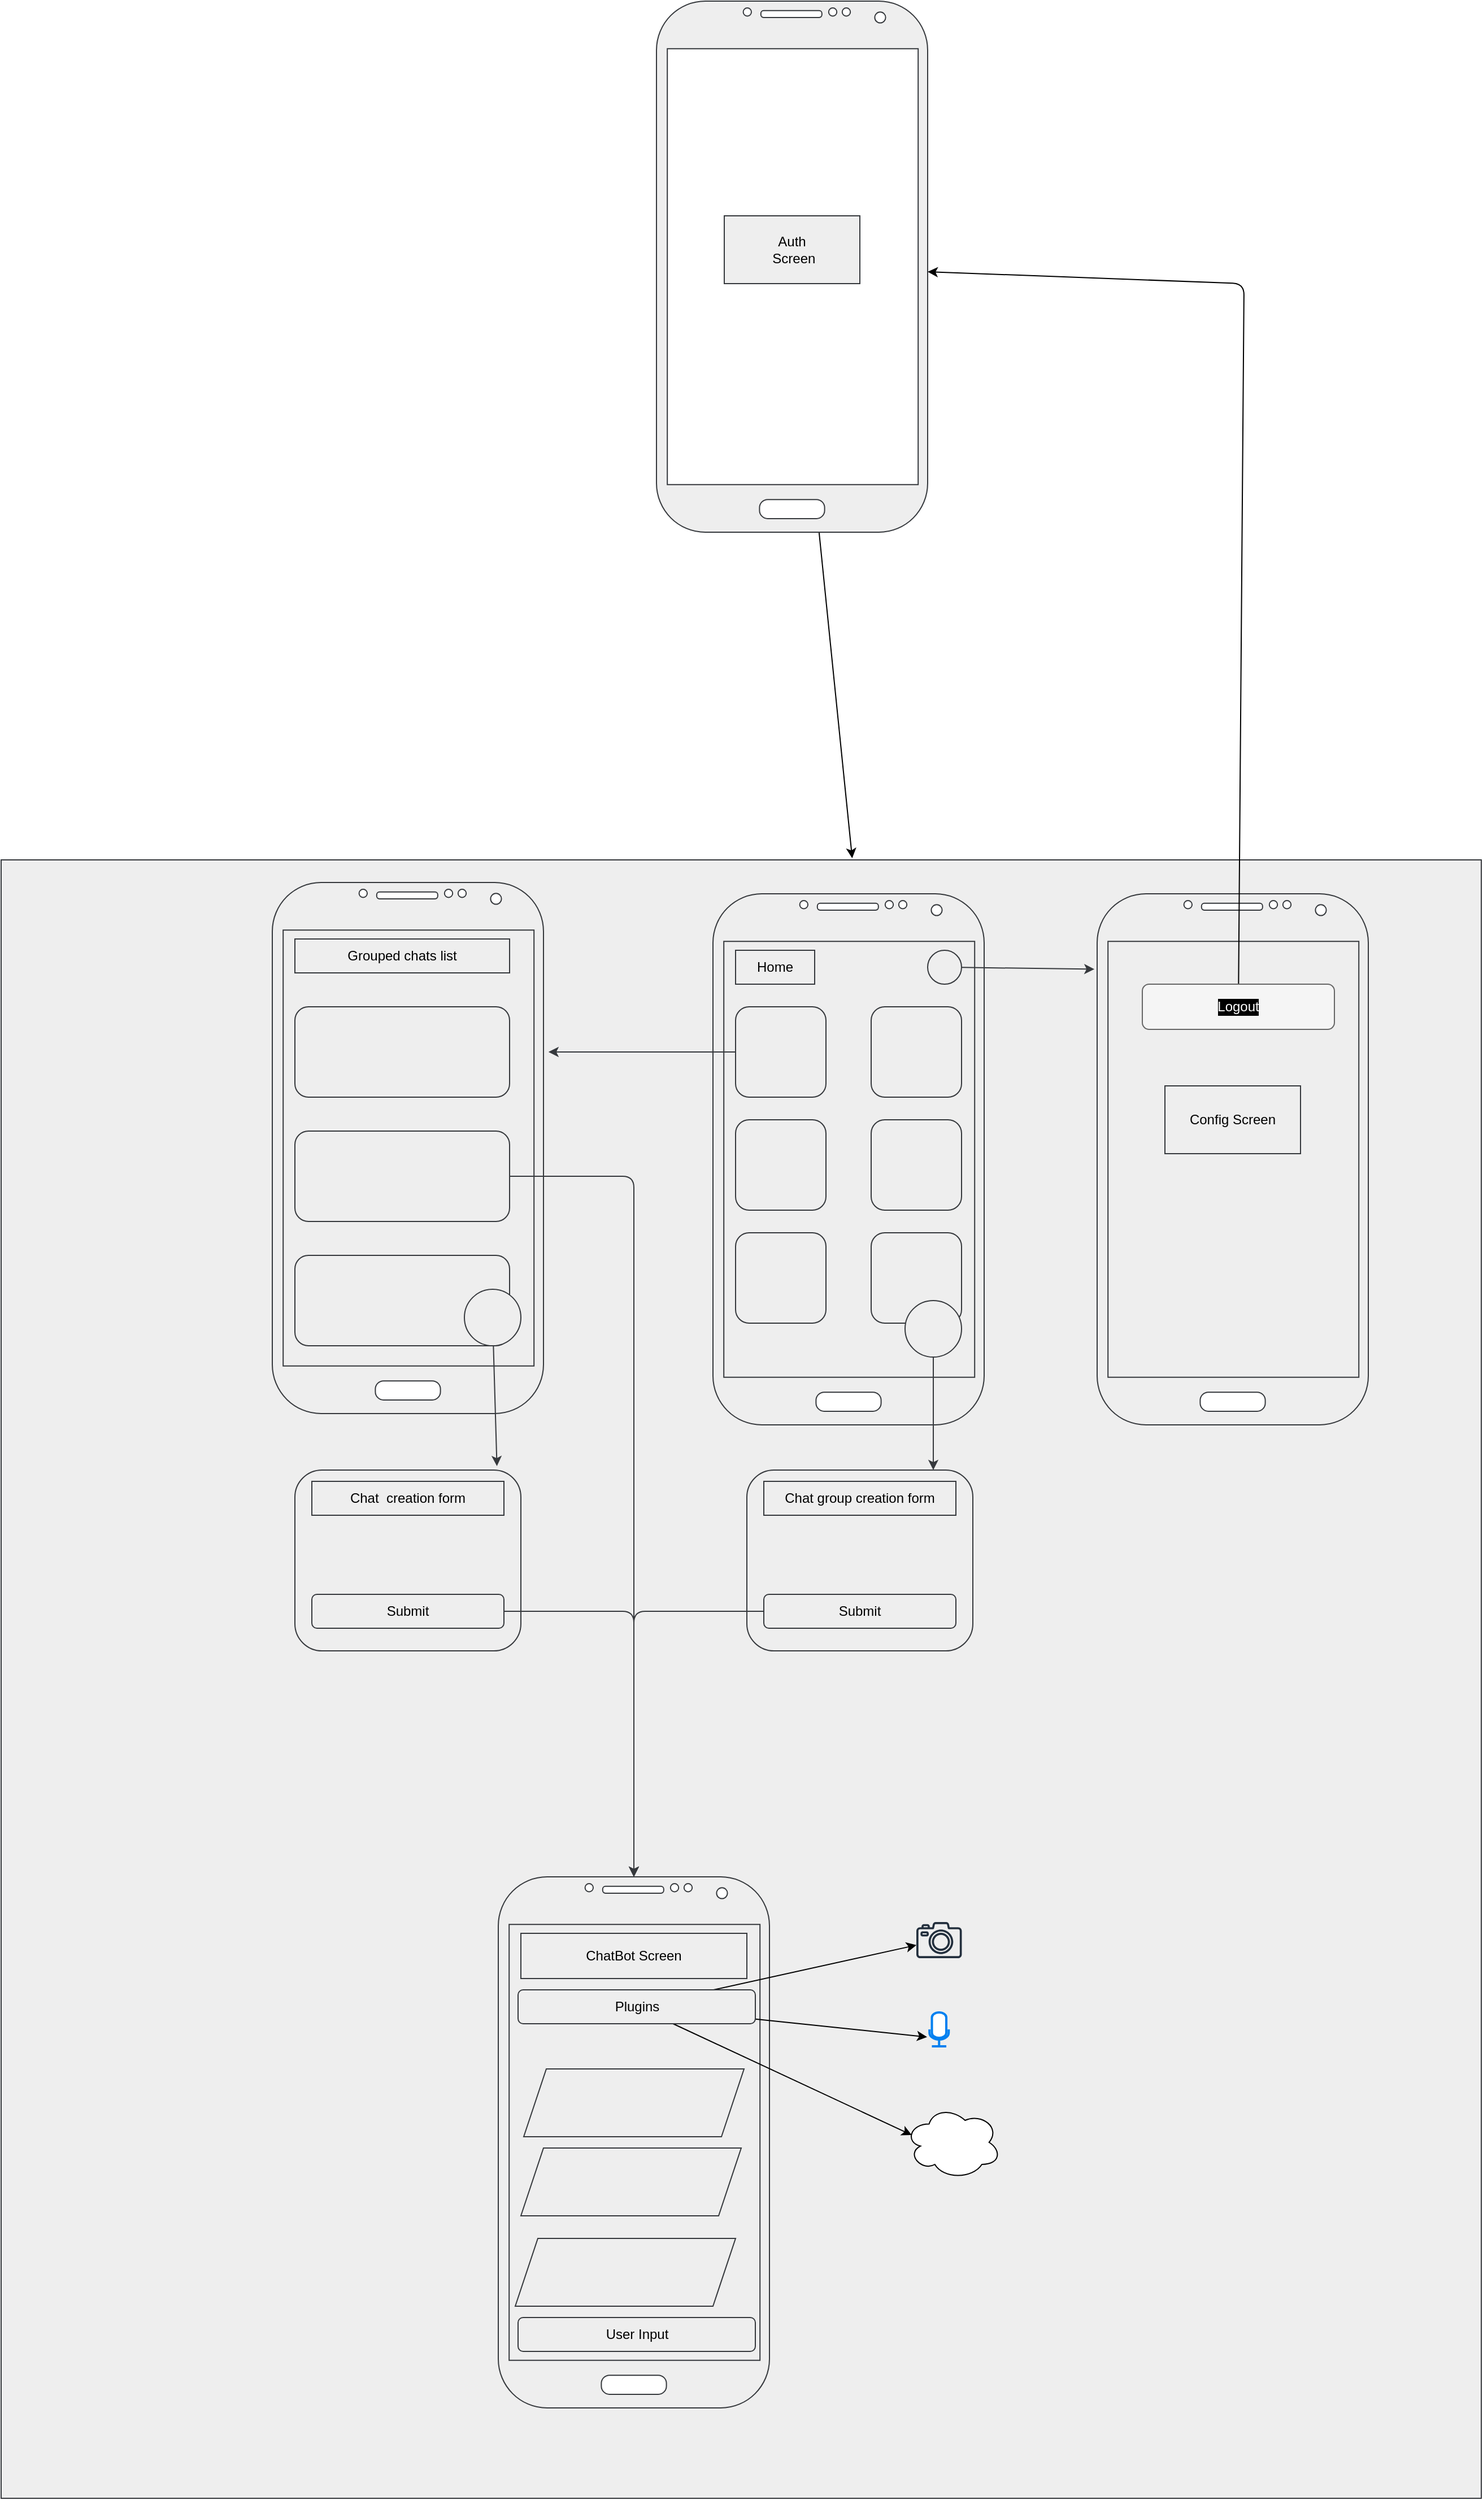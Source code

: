<mxfile>
    <diagram id="3vhoRqhPPUoY-iDbqvLI" name="Page-1">
        <mxGraphModel dx="2138" dy="2226" grid="1" gridSize="10" guides="1" tooltips="1" connect="1" arrows="1" fold="1" page="1" pageScale="1" pageWidth="850" pageHeight="1100" math="0" shadow="0">
            <root>
                <mxCell id="0"/>
                <mxCell id="1" parent="0"/>
                <mxCell id="43" value="" style="group;fillColor=#eeeeee;strokeColor=#36393d;fontColor=#000000;" vertex="1" connectable="0" parent="1">
                    <mxGeometry x="-620" y="610" width="1310" height="1450" as="geometry"/>
                </mxCell>
                <mxCell id="42" value="" style="rounded=0;whiteSpace=wrap;html=1;fillColor=#eeeeee;strokeColor=#36393d;fontColor=#000000;" vertex="1" parent="43">
                    <mxGeometry width="1310" height="1450" as="geometry"/>
                </mxCell>
                <mxCell id="2" value="" style="verticalLabelPosition=bottom;verticalAlign=top;html=1;shadow=0;dashed=0;strokeWidth=1;shape=mxgraph.android.phone2;strokeColor=#36393d;fillColor=#eeeeee;fontColor=#000000;" vertex="1" parent="43">
                    <mxGeometry x="630" y="30" width="240" height="470" as="geometry"/>
                </mxCell>
                <mxCell id="16" style="edgeStyle=none;html=1;fillColor=#eeeeee;strokeColor=#36393d;fontColor=#000000;" edge="1" parent="43" source="3">
                    <mxGeometry relative="1" as="geometry">
                        <mxPoint x="484.4" y="170" as="targetPoint"/>
                    </mxGeometry>
                </mxCell>
                <mxCell id="3" value="" style="rounded=1;whiteSpace=wrap;html=1;fillColor=#eeeeee;strokeColor=#36393d;fontColor=#000000;" vertex="1" parent="43">
                    <mxGeometry x="650" y="130" width="80" height="80" as="geometry"/>
                </mxCell>
                <mxCell id="4" value="" style="rounded=1;whiteSpace=wrap;html=1;fillColor=#eeeeee;strokeColor=#36393d;fontColor=#000000;" vertex="1" parent="43">
                    <mxGeometry x="770" y="130" width="80" height="80" as="geometry"/>
                </mxCell>
                <mxCell id="5" value="" style="rounded=1;whiteSpace=wrap;html=1;fillColor=#eeeeee;strokeColor=#36393d;fontColor=#000000;" vertex="1" parent="43">
                    <mxGeometry x="650" y="230" width="80" height="80" as="geometry"/>
                </mxCell>
                <mxCell id="6" value="" style="rounded=1;whiteSpace=wrap;html=1;fillColor=#eeeeee;strokeColor=#36393d;fontColor=#000000;" vertex="1" parent="43">
                    <mxGeometry x="770" y="230" width="80" height="80" as="geometry"/>
                </mxCell>
                <mxCell id="7" value="" style="rounded=1;whiteSpace=wrap;html=1;fillColor=#eeeeee;strokeColor=#36393d;fontColor=#000000;" vertex="1" parent="43">
                    <mxGeometry x="650" y="330" width="80" height="80" as="geometry"/>
                </mxCell>
                <mxCell id="8" value="" style="rounded=1;whiteSpace=wrap;html=1;fillColor=#eeeeee;strokeColor=#36393d;fontColor=#000000;" vertex="1" parent="43">
                    <mxGeometry x="770" y="330" width="80" height="80" as="geometry"/>
                </mxCell>
                <mxCell id="9" value="" style="ellipse;whiteSpace=wrap;html=1;aspect=fixed;fillColor=#eeeeee;strokeColor=#36393d;fontColor=#000000;" vertex="1" parent="43">
                    <mxGeometry x="820" y="80" width="30" height="30" as="geometry"/>
                </mxCell>
                <mxCell id="26" style="edgeStyle=none;html=1;fillColor=#eeeeee;strokeColor=#36393d;fontColor=#000000;" edge="1" parent="43" source="10">
                    <mxGeometry relative="1" as="geometry">
                        <mxPoint x="825" y="540" as="targetPoint"/>
                    </mxGeometry>
                </mxCell>
                <mxCell id="10" value="" style="ellipse;whiteSpace=wrap;html=1;aspect=fixed;fillColor=#eeeeee;strokeColor=#36393d;fontColor=#000000;" vertex="1" parent="43">
                    <mxGeometry x="800" y="390" width="50" height="50" as="geometry"/>
                </mxCell>
                <mxCell id="11" value="" style="verticalLabelPosition=bottom;verticalAlign=top;html=1;shadow=0;dashed=0;strokeWidth=1;shape=mxgraph.android.phone2;strokeColor=#36393d;fillColor=#eeeeee;fontColor=#000000;" vertex="1" parent="43">
                    <mxGeometry x="970" y="30" width="240" height="470" as="geometry"/>
                </mxCell>
                <mxCell id="12" style="edgeStyle=none;html=1;entryX=-0.01;entryY=0.142;entryDx=0;entryDy=0;entryPerimeter=0;fillColor=#eeeeee;strokeColor=#36393d;fontColor=#000000;" edge="1" parent="43" source="9" target="11">
                    <mxGeometry relative="1" as="geometry"/>
                </mxCell>
                <mxCell id="13" value="Config Screen" style="rounded=0;whiteSpace=wrap;html=1;fillColor=#eeeeee;strokeColor=#36393d;fontColor=#000000;" vertex="1" parent="43">
                    <mxGeometry x="1030" y="200" width="120" height="60" as="geometry"/>
                </mxCell>
                <mxCell id="14" value="Home" style="rounded=0;whiteSpace=wrap;html=1;fillColor=#eeeeee;strokeColor=#36393d;fontColor=#000000;" vertex="1" parent="43">
                    <mxGeometry x="650" y="80" width="70" height="30" as="geometry"/>
                </mxCell>
                <mxCell id="15" value="" style="verticalLabelPosition=bottom;verticalAlign=top;html=1;shadow=0;dashed=0;strokeWidth=1;shape=mxgraph.android.phone2;strokeColor=#36393d;fillColor=#eeeeee;fontColor=#000000;" vertex="1" parent="43">
                    <mxGeometry x="440" y="900" width="240" height="470" as="geometry"/>
                </mxCell>
                <mxCell id="17" value="" style="verticalLabelPosition=bottom;verticalAlign=top;html=1;shadow=0;dashed=0;strokeWidth=1;shape=mxgraph.android.phone2;strokeColor=#36393d;fillColor=#eeeeee;fontColor=#000000;" vertex="1" parent="43">
                    <mxGeometry x="240" y="20" width="240" height="470" as="geometry"/>
                </mxCell>
                <mxCell id="18" value="Grouped chats list" style="rounded=0;whiteSpace=wrap;html=1;fillColor=#eeeeee;strokeColor=#36393d;fontColor=#000000;" vertex="1" parent="43">
                    <mxGeometry x="260" y="70" width="190" height="30" as="geometry"/>
                </mxCell>
                <mxCell id="20" value="" style="rounded=1;whiteSpace=wrap;html=1;fillColor=#eeeeee;strokeColor=#36393d;fontColor=#000000;" vertex="1" parent="43">
                    <mxGeometry x="260" y="130" width="190" height="80" as="geometry"/>
                </mxCell>
                <mxCell id="21" value="" style="rounded=1;whiteSpace=wrap;html=1;fillColor=#eeeeee;strokeColor=#36393d;fontColor=#000000;" vertex="1" parent="43">
                    <mxGeometry x="260" y="240" width="190" height="80" as="geometry"/>
                </mxCell>
                <mxCell id="33" style="edgeStyle=none;html=1;exitX=1;exitY=0.5;exitDx=0;exitDy=0;fillColor=#eeeeee;strokeColor=#36393d;fontColor=#000000;" edge="1" parent="43" source="21">
                    <mxGeometry relative="1" as="geometry">
                        <mxPoint x="560" y="900" as="targetPoint"/>
                        <Array as="points">
                            <mxPoint x="560" y="280"/>
                        </Array>
                    </mxGeometry>
                </mxCell>
                <mxCell id="22" value="" style="rounded=1;whiteSpace=wrap;html=1;fillColor=#eeeeee;strokeColor=#36393d;fontColor=#000000;" vertex="1" parent="43">
                    <mxGeometry x="260" y="350" width="190" height="80" as="geometry"/>
                </mxCell>
                <mxCell id="23" value="" style="ellipse;whiteSpace=wrap;html=1;aspect=fixed;fillColor=#eeeeee;strokeColor=#36393d;fontColor=#000000;" vertex="1" parent="43">
                    <mxGeometry x="410" y="380" width="50" height="50" as="geometry"/>
                </mxCell>
                <mxCell id="24" value="" style="rounded=1;whiteSpace=wrap;html=1;fillColor=#eeeeee;strokeColor=#36393d;fontColor=#000000;" vertex="1" parent="43">
                    <mxGeometry x="660" y="540" width="200" height="160" as="geometry"/>
                </mxCell>
                <mxCell id="25" value="Chat group creation form" style="whiteSpace=wrap;html=1;fillColor=#eeeeee;strokeColor=#36393d;fontColor=#000000;" vertex="1" parent="43">
                    <mxGeometry x="675" y="550" width="170" height="30" as="geometry"/>
                </mxCell>
                <mxCell id="28" style="edgeStyle=none;html=1;fillColor=#eeeeee;strokeColor=#36393d;fontColor=#000000;" edge="1" parent="43" source="27">
                    <mxGeometry relative="1" as="geometry">
                        <mxPoint x="560" y="900" as="targetPoint"/>
                        <Array as="points">
                            <mxPoint x="560" y="665"/>
                        </Array>
                    </mxGeometry>
                </mxCell>
                <mxCell id="27" value="Submit" style="rounded=1;whiteSpace=wrap;html=1;fillColor=#eeeeee;strokeColor=#36393d;fontColor=#000000;" vertex="1" parent="43">
                    <mxGeometry x="675" y="650" width="170" height="30" as="geometry"/>
                </mxCell>
                <mxCell id="29" value="" style="rounded=1;whiteSpace=wrap;html=1;fillColor=#eeeeee;strokeColor=#36393d;fontColor=#000000;" vertex="1" parent="43">
                    <mxGeometry x="260" y="540" width="200" height="160" as="geometry"/>
                </mxCell>
                <mxCell id="32" style="edgeStyle=none;html=1;entryX=0.894;entryY=-0.022;entryDx=0;entryDy=0;entryPerimeter=0;fillColor=#eeeeee;strokeColor=#36393d;fontColor=#000000;" edge="1" parent="43" source="23" target="29">
                    <mxGeometry relative="1" as="geometry"/>
                </mxCell>
                <mxCell id="30" value="Chat&amp;nbsp; creation form" style="whiteSpace=wrap;html=1;fillColor=#eeeeee;strokeColor=#36393d;fontColor=#000000;" vertex="1" parent="43">
                    <mxGeometry x="275" y="550" width="170" height="30" as="geometry"/>
                </mxCell>
                <mxCell id="35" style="edgeStyle=none;html=1;fillColor=#eeeeee;strokeColor=#36393d;fontColor=#000000;" edge="1" parent="43" source="31">
                    <mxGeometry relative="1" as="geometry">
                        <mxPoint x="560" y="900" as="targetPoint"/>
                        <Array as="points">
                            <mxPoint x="560" y="665"/>
                        </Array>
                    </mxGeometry>
                </mxCell>
                <mxCell id="31" value="Submit" style="rounded=1;whiteSpace=wrap;html=1;fillColor=#eeeeee;strokeColor=#36393d;fontColor=#000000;" vertex="1" parent="43">
                    <mxGeometry x="275" y="650" width="170" height="30" as="geometry"/>
                </mxCell>
                <mxCell id="37" value="ChatBot Screen" style="rounded=0;whiteSpace=wrap;html=1;fillColor=#eeeeee;strokeColor=#36393d;fontColor=#000000;" vertex="1" parent="43">
                    <mxGeometry x="460" y="950" width="200" height="40" as="geometry"/>
                </mxCell>
                <mxCell id="38" value="" style="shape=parallelogram;perimeter=parallelogramPerimeter;whiteSpace=wrap;html=1;fixedSize=1;fillColor=#eeeeee;strokeColor=#36393d;fontColor=#000000;" vertex="1" parent="43">
                    <mxGeometry x="462.5" y="1070" width="195" height="60" as="geometry"/>
                </mxCell>
                <mxCell id="39" value="" style="shape=parallelogram;perimeter=parallelogramPerimeter;whiteSpace=wrap;html=1;fixedSize=1;fillColor=#eeeeee;strokeColor=#36393d;fontColor=#000000;" vertex="1" parent="43">
                    <mxGeometry x="460" y="1140" width="195" height="60" as="geometry"/>
                </mxCell>
                <mxCell id="40" value="" style="shape=parallelogram;perimeter=parallelogramPerimeter;whiteSpace=wrap;html=1;fixedSize=1;fillColor=#eeeeee;strokeColor=#36393d;fontColor=#000000;" vertex="1" parent="43">
                    <mxGeometry x="455" y="1220" width="195" height="60" as="geometry"/>
                </mxCell>
                <mxCell id="41" value="User Input" style="rounded=1;whiteSpace=wrap;html=1;fillColor=#eeeeee;strokeColor=#36393d;fontColor=#000000;" vertex="1" parent="43">
                    <mxGeometry x="457.5" y="1290" width="210" height="30" as="geometry"/>
                </mxCell>
                <mxCell id="53" style="edgeStyle=none;html=1;fontColor=#000000;" edge="1" parent="43" source="49" target="50">
                    <mxGeometry relative="1" as="geometry"/>
                </mxCell>
                <mxCell id="54" style="edgeStyle=none;html=1;entryX=-0.125;entryY=0.725;entryDx=0;entryDy=0;entryPerimeter=0;fontColor=#000000;" edge="1" parent="43" source="49" target="51">
                    <mxGeometry relative="1" as="geometry"/>
                </mxCell>
                <mxCell id="55" style="edgeStyle=none;html=1;entryX=0.07;entryY=0.4;entryDx=0;entryDy=0;entryPerimeter=0;fontColor=#000000;" edge="1" parent="43" source="49" target="52">
                    <mxGeometry relative="1" as="geometry"/>
                </mxCell>
                <mxCell id="49" value="Plugins" style="rounded=1;whiteSpace=wrap;html=1;fillColor=#eeeeee;strokeColor=#36393d;fontColor=#000000;" vertex="1" parent="43">
                    <mxGeometry x="457.5" y="1000" width="210" height="30" as="geometry"/>
                </mxCell>
                <mxCell id="50" value="" style="sketch=0;outlineConnect=0;fontColor=#232F3E;gradientColor=none;fillColor=#232F3D;strokeColor=none;dashed=0;verticalLabelPosition=bottom;verticalAlign=top;align=center;html=1;fontSize=12;fontStyle=0;aspect=fixed;pointerEvents=1;shape=mxgraph.aws4.camera2;" vertex="1" parent="43">
                    <mxGeometry x="810" y="940" width="40.26" height="32" as="geometry"/>
                </mxCell>
                <mxCell id="51" value="" style="html=1;verticalLabelPosition=bottom;align=center;labelBackgroundColor=#000000;verticalAlign=top;strokeWidth=2;strokeColor=#0080F0;shadow=0;dashed=0;shape=mxgraph.ios7.icons.microphone;fontColor=#000000;" vertex="1" parent="43">
                    <mxGeometry x="821.63" y="1020" width="17" height="30" as="geometry"/>
                </mxCell>
                <mxCell id="52" value="" style="ellipse;shape=cloud;whiteSpace=wrap;html=1;labelBackgroundColor=#000000;fontColor=#000000;" vertex="1" parent="43">
                    <mxGeometry x="800" y="1102.5" width="85" height="65" as="geometry"/>
                </mxCell>
                <mxCell id="46" style="edgeStyle=none;html=1;entryX=0.575;entryY=-0.001;entryDx=0;entryDy=0;entryPerimeter=0;fontColor=#000000;" edge="1" parent="1" source="44" target="42">
                    <mxGeometry relative="1" as="geometry"/>
                </mxCell>
                <mxCell id="44" value="" style="verticalLabelPosition=bottom;verticalAlign=top;html=1;shadow=0;dashed=0;strokeWidth=1;shape=mxgraph.android.phone2;strokeColor=#36393d;fillColor=#eeeeee;fontColor=#000000;" vertex="1" parent="1">
                    <mxGeometry x="-40" y="-150" width="240" height="470" as="geometry"/>
                </mxCell>
                <mxCell id="48" value="Auth&lt;br&gt;&amp;nbsp;Screen" style="rounded=0;whiteSpace=wrap;html=1;fillColor=#eeeeee;strokeColor=#36393d;fontColor=#000000;" vertex="1" parent="1">
                    <mxGeometry x="20" y="40" width="120" height="60" as="geometry"/>
                </mxCell>
                <mxCell id="61" style="edgeStyle=none;html=1;fontColor=#FFFFFF;" edge="1" parent="1" source="60" target="44">
                    <mxGeometry relative="1" as="geometry">
                        <Array as="points">
                            <mxPoint x="480" y="100"/>
                        </Array>
                    </mxGeometry>
                </mxCell>
                <mxCell id="60" value="&lt;font color=&quot;#ffffff&quot;&gt;Logout&lt;/font&gt;" style="rounded=1;whiteSpace=wrap;html=1;labelBackgroundColor=#000000;fontColor=#333333;fillColor=#f5f5f5;strokeColor=#666666;" vertex="1" parent="1">
                    <mxGeometry x="390" y="720" width="170" height="40" as="geometry"/>
                </mxCell>
            </root>
        </mxGraphModel>
    </diagram>
</mxfile>